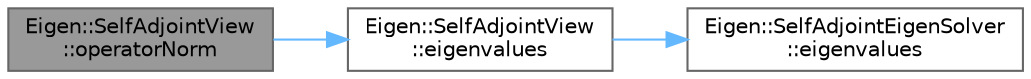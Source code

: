 digraph "Eigen::SelfAdjointView::operatorNorm"
{
 // LATEX_PDF_SIZE
  bgcolor="transparent";
  edge [fontname=Helvetica,fontsize=10,labelfontname=Helvetica,labelfontsize=10];
  node [fontname=Helvetica,fontsize=10,shape=box,height=0.2,width=0.4];
  rankdir="LR";
  Node1 [id="Node000001",label="Eigen::SelfAdjointView\l::operatorNorm",height=0.2,width=0.4,color="gray40", fillcolor="grey60", style="filled", fontcolor="black",tooltip="Computes the L2 operator norm"];
  Node1 -> Node2 [id="edge1_Node000001_Node000002",color="steelblue1",style="solid",tooltip=" "];
  Node2 [id="Node000002",label="Eigen::SelfAdjointView\l::eigenvalues",height=0.2,width=0.4,color="grey40", fillcolor="white", style="filled",URL="$class_eigen_1_1_self_adjoint_view.html#ad4f34424b4ea12de9bbc5623cb938b4f",tooltip="Computes the eigenvalues of a matrix"];
  Node2 -> Node3 [id="edge2_Node000002_Node000003",color="steelblue1",style="solid",tooltip=" "];
  Node3 [id="Node000003",label="Eigen::SelfAdjointEigenSolver\l::eigenvalues",height=0.2,width=0.4,color="grey40", fillcolor="white", style="filled",URL="$class_eigen_1_1_self_adjoint_eigen_solver.html#aea708eb6ecf37fcaa7d415fec2892d60",tooltip="Returns the eigenvalues of given matrix."];
}
